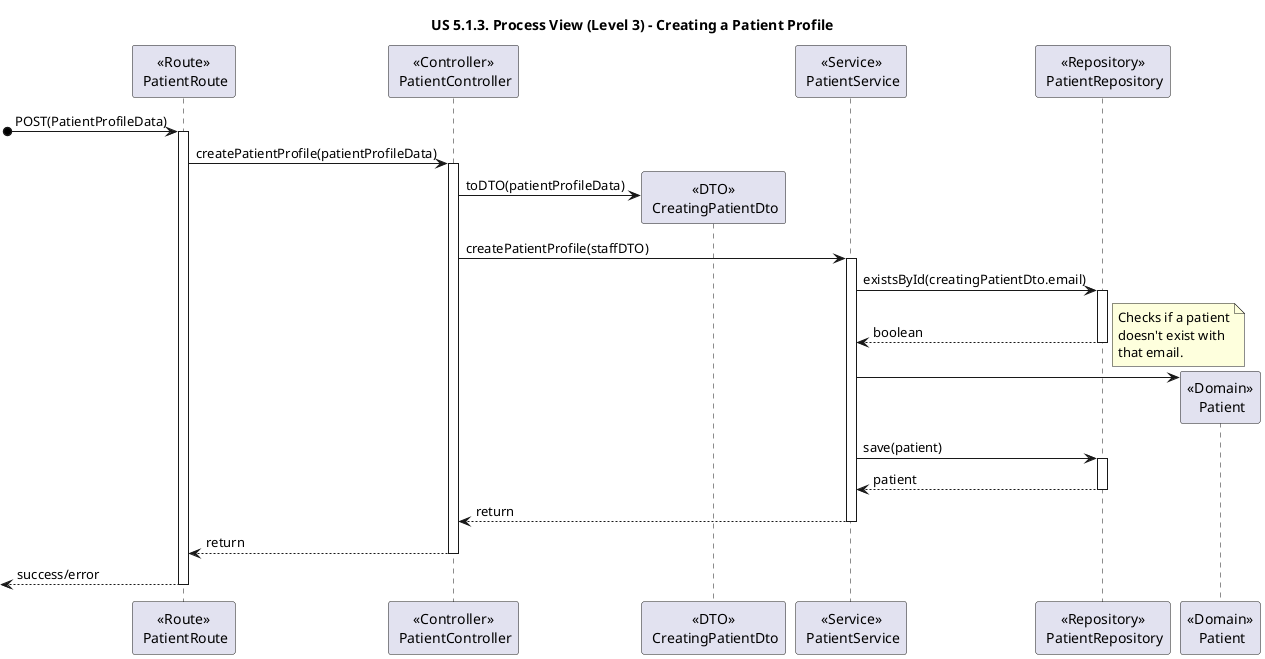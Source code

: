 @startuml
title "US 5.1.3. Process View (Level 3) - Creating a Patient Profile"

participant "<<Route>>\n PatientRoute" as ROUTE
participant "<<Controller>>\n PatientController" as CONTROL
participant "<<DTO>>\n CreatingPatientDto" as StaffDTO
participant "<<Service>>\n PatientService" as STAFFServ
participant "<<Repository>>\n PatientRepository" as STAFFRepo
participant "<<Domain>>\n Patient" as STAFF

[o-> ROUTE : POST(PatientProfileData)
Activate ROUTE

ROUTE -> CONTROL : createPatientProfile(patientProfileData)
Activate CONTROL

CONTROL -> StaffDTO** : toDTO(patientProfileData)
CONTROL -> STAFFServ : createPatientProfile(staffDTO)
Activate STAFFServ

STAFFServ -> STAFFRepo : existsById(creatingPatientDto.email)
Activate STAFFRepo

STAFFRepo --> STAFFServ : boolean
note right : Checks if a patient\ndoesn't exist with\nthat email.
Deactivate STAFFRepo

STAFFServ -> STAFF**
STAFFServ -> STAFFRepo : save(patient)
Activate STAFFRepo

STAFFRepo --> STAFFServ : patient
Deactivate STAFFRepo

STAFFServ --> CONTROL : return
deactivate STAFFServ

CONTROL --> ROUTE : return
deactivate CONTROL

Deactivate CONTROL
<-- ROUTE : success/error

Deactivate ROUTE
@enduml